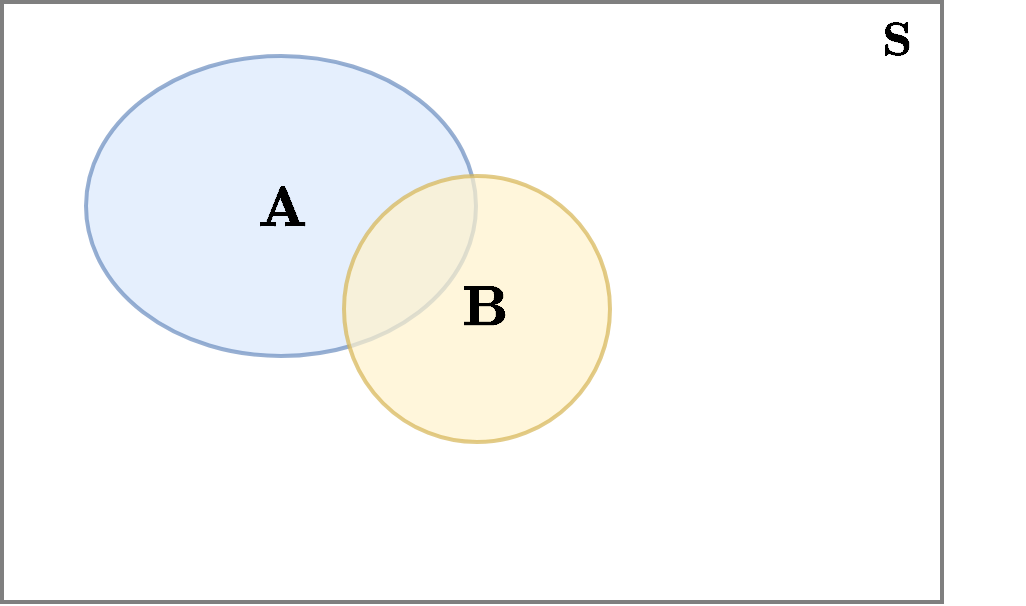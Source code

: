 <mxfile version="20.6.0" type="device"><diagram id="iNSDWAqDzrjI0HOQl_qb" name="Page-1"><mxGraphModel dx="3342" dy="1751" grid="1" gridSize="10" guides="1" tooltips="1" connect="1" arrows="1" fold="1" page="1" pageScale="1" pageWidth="850" pageHeight="1100" math="1" shadow="0"><root><mxCell id="0"/><mxCell id="1" parent="0"/><mxCell id="0rlCRViXesMUhfK-X_jV-4" value="" style="rounded=0;whiteSpace=wrap;html=1;strokeWidth=2;opacity=50;" parent="1" vertex="1"><mxGeometry x="190" y="250" width="470" height="300" as="geometry"/></mxCell><mxCell id="0rlCRViXesMUhfK-X_jV-1" value="" style="ellipse;whiteSpace=wrap;html=1;fillColor=#dae8fc;strokeColor=#6c8ebf;strokeWidth=2;opacity=70;" parent="1" vertex="1"><mxGeometry x="232" y="277" width="195" height="150" as="geometry"/></mxCell><mxCell id="0rlCRViXesMUhfK-X_jV-3" value="&lt;span style=&quot;font-size: 24px;&quot;&gt;$$\textbf{A}$$&lt;/span&gt;" style="text;html=1;strokeColor=none;fillColor=none;align=center;verticalAlign=middle;whiteSpace=wrap;rounded=0;fontSize=24;fontStyle=1" parent="1" vertex="1"><mxGeometry x="299.5" y="337" width="60.5" height="33" as="geometry"/></mxCell><mxCell id="0rlCRViXesMUhfK-X_jV-7" value="&lt;span style=&quot;font-size: 20px;&quot;&gt;$$\textbf{S}$$&lt;/span&gt;" style="text;html=1;strokeColor=none;fillColor=none;align=center;verticalAlign=middle;whiteSpace=wrap;rounded=0;" parent="1" vertex="1"><mxGeometry x="608" y="254" width="60" height="30" as="geometry"/></mxCell><mxCell id="xYybFBi5KDoZo6JG0ImD-2" value="" style="ellipse;whiteSpace=wrap;html=1;aspect=fixed;strokeColor=#d6b656;strokeWidth=2;fontSize=16;fillColor=#fff2cc;opacity=70;" parent="1" vertex="1"><mxGeometry x="361" y="337" width="133" height="133" as="geometry"/></mxCell><mxCell id="xYybFBi5KDoZo6JG0ImD-3" value="&lt;span style=&quot;font-size: 24px;&quot;&gt;$$\textbf{B}$$&lt;/span&gt;" style="text;html=1;strokeColor=none;fillColor=none;align=center;verticalAlign=middle;whiteSpace=wrap;rounded=0;fontSize=24;" parent="1" vertex="1"><mxGeometry x="401.25" y="387" width="60.5" height="33" as="geometry"/></mxCell></root></mxGraphModel></diagram></mxfile>